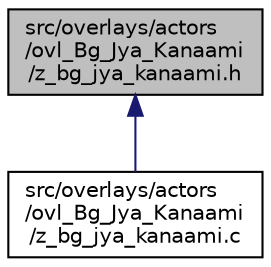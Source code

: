 digraph "src/overlays/actors/ovl_Bg_Jya_Kanaami/z_bg_jya_kanaami.h"
{
 // LATEX_PDF_SIZE
  edge [fontname="Helvetica",fontsize="10",labelfontname="Helvetica",labelfontsize="10"];
  node [fontname="Helvetica",fontsize="10",shape=record];
  Node1 [label="src/overlays/actors\l/ovl_Bg_Jya_Kanaami\l/z_bg_jya_kanaami.h",height=0.2,width=0.4,color="black", fillcolor="grey75", style="filled", fontcolor="black",tooltip=" "];
  Node1 -> Node2 [dir="back",color="midnightblue",fontsize="10",style="solid",fontname="Helvetica"];
  Node2 [label="src/overlays/actors\l/ovl_Bg_Jya_Kanaami\l/z_bg_jya_kanaami.c",height=0.2,width=0.4,color="black", fillcolor="white", style="filled",URL="$d2/d1d/z__bg__jya__kanaami_8c.html",tooltip=" "];
}
